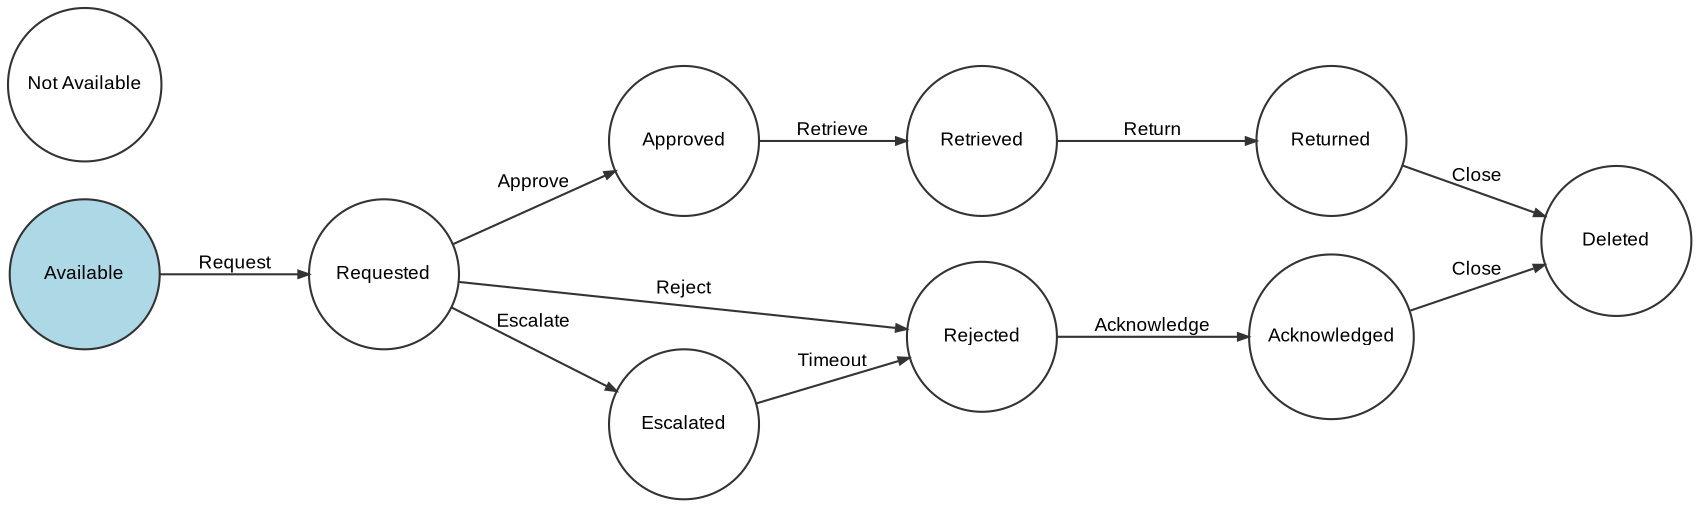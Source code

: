 digraph workflow {
  ratio="compress" rankdir="LR"
  node [fontsize="9" fontname="Arial" color="#333333" fillcolor="lightblue" fixedsize="false" width="1" href="/"];
  edge [fontsize="9" fontname="Arial" color="#333333" arrowhead="normal" arrowsize="0.5" href="/"];

  place_7b231a50a498ef151e291795f46f56bee569eae5 [label="Available", shape=circle style="filled" href="/bermuda/index.php?module=workflow&type=user&func=test&workflow=cd_loans&place=available"];
  place_fcb0885159dfe15b8d42ad42750ddc7b6729c66d [label="Requested", shape=circle href="/bermuda/index.php?module=workflow&type=user&func=test&workflow=cd_loans&place=requested"];
  place_c9560d94ee19830374678a9c9f9a0833801c9f62 [label="Approved", shape=circle href="/bermuda/index.php?module=workflow&type=user&func=test&workflow=cd_loans&place=approved"];
  place_1f087a5954f6249bb7245576c304a0520d4178c5 [label="Rejected", shape=circle href="/bermuda/index.php?module=workflow&type=user&func=test&workflow=cd_loans&place=rejected"];
  place_a4619fa66be5254dc0b921040c174a3df7760bdd [label="Escalated", shape=circle href="/bermuda/index.php?module=workflow&type=user&func=test&workflow=cd_loans&place=escalated"];
  place_d35cfe68796252cbf4929b773681ab2572ef229c [label="Acknowledged", shape=circle href="/bermuda/index.php?module=workflow&type=user&func=test&workflow=cd_loans&place=acknowledged"];
  place_4927f398ef1972944d54627f35b58876a3c963be [label="Retrieved", shape=circle href="/bermuda/index.php?module=workflow&type=user&func=test&workflow=cd_loans&place=retrieved"];
  place_1302aeee7db4b8b7ffcf91019d299aeb21bf6f39 [label="Returned", shape=circle href="/bermuda/index.php?module=workflow&type=user&func=test&workflow=cd_loans&place=returned"];
  place_b639f5cc719831458c83999303237e8499c0cabe [label="Deleted", shape=circle href="/bermuda/index.php?module=workflow&type=user&func=test&workflow=cd_loans&place=deleted"];
  place_eeef42f87513f6dcbf91d0d8184c61215456de34 [label="Not Available", shape=circle href="/bermuda/index.php?module=workflow&type=user&func=test&workflow=cd_loans&place=not_available"];
  place_7b231a50a498ef151e291795f46f56bee569eae5 -> place_fcb0885159dfe15b8d42ad42750ddc7b6729c66d [label="Request" style="solid" href="/bermuda/index.php?module=workflow&type=user&func=test&workflow=cd_loans&transition=request"];
  place_fcb0885159dfe15b8d42ad42750ddc7b6729c66d -> place_c9560d94ee19830374678a9c9f9a0833801c9f62 [label="Approve" style="solid" href="/bermuda/index.php?module=workflow&type=user&func=test&workflow=cd_loans&transition=approve"];
  place_fcb0885159dfe15b8d42ad42750ddc7b6729c66d -> place_1f087a5954f6249bb7245576c304a0520d4178c5 [label="Reject" style="solid" href="/bermuda/index.php?module=workflow&type=user&func=test&workflow=cd_loans&transition=reject"];
  place_fcb0885159dfe15b8d42ad42750ddc7b6729c66d -> place_a4619fa66be5254dc0b921040c174a3df7760bdd [label="Escalate" style="solid" href="/bermuda/index.php?module=workflow&type=user&func=test&workflow=cd_loans&transition=escalate"];
  place_c9560d94ee19830374678a9c9f9a0833801c9f62 -> place_4927f398ef1972944d54627f35b58876a3c963be [label="Retrieve" style="solid" href="/bermuda/index.php?module=workflow&type=user&func=test&workflow=cd_loans&transition=retrieve"];
  place_1f087a5954f6249bb7245576c304a0520d4178c5 -> place_d35cfe68796252cbf4929b773681ab2572ef229c [label="Acknowledge" style="solid" href="/bermuda/index.php?module=workflow&type=user&func=test&workflow=cd_loans&transition=acknowledge"];
  place_a4619fa66be5254dc0b921040c174a3df7760bdd -> place_1f087a5954f6249bb7245576c304a0520d4178c5 [label="Timeout" style="solid" href="/bermuda/index.php?module=workflow&type=user&func=test&workflow=cd_loans&transition=timeout"];
  place_4927f398ef1972944d54627f35b58876a3c963be -> place_1302aeee7db4b8b7ffcf91019d299aeb21bf6f39 [label="Return" style="solid" href="/bermuda/index.php?module=workflow&type=user&func=test&workflow=cd_loans&transition=return"];
  place_1302aeee7db4b8b7ffcf91019d299aeb21bf6f39 -> place_b639f5cc719831458c83999303237e8499c0cabe [label="Close" style="solid" href="/bermuda/index.php?module=workflow&type=user&func=test&workflow=cd_loans&transition=close"];
  place_d35cfe68796252cbf4929b773681ab2572ef229c -> place_b639f5cc719831458c83999303237e8499c0cabe [label="Close" style="solid" href="/bermuda/index.php?module=workflow&type=user&func=test&workflow=cd_loans&transition=close"];
}
